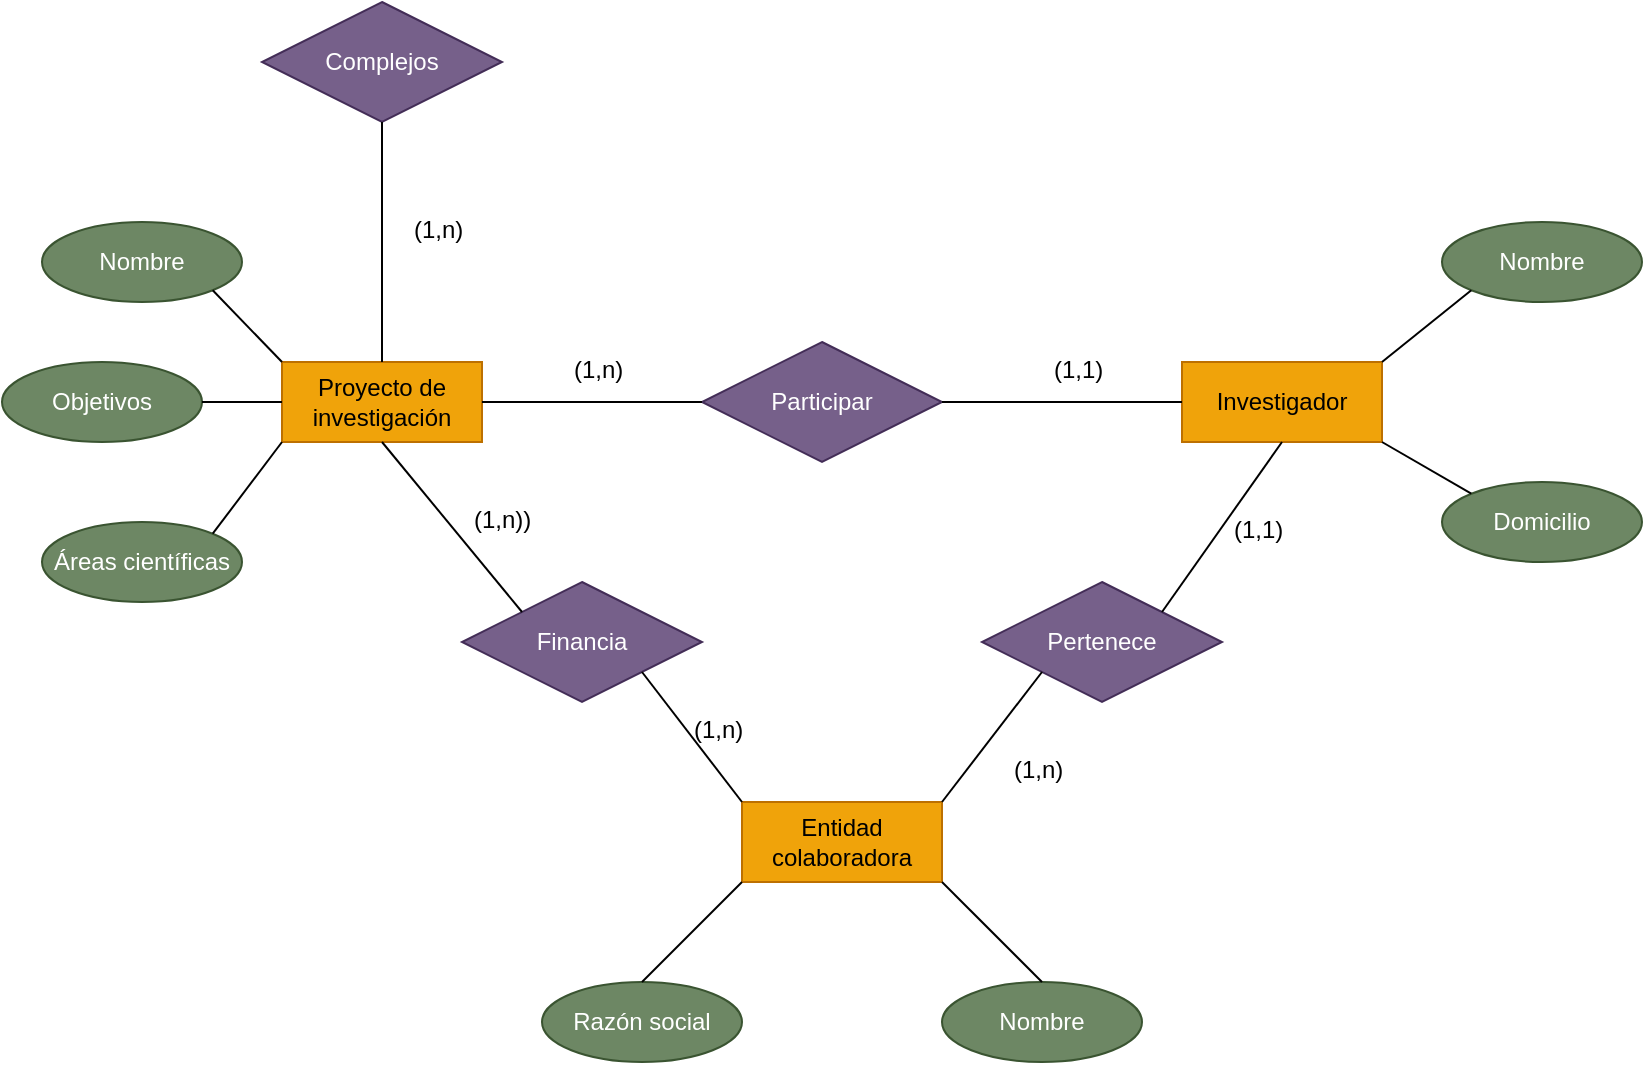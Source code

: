 <mxfile>
    <diagram id="Lb4zgh_BrF9orvGdWe1X" name="Página-1">
        <mxGraphModel dx="943" dy="645" grid="1" gridSize="10" guides="1" tooltips="1" connect="1" arrows="1" fold="1" page="1" pageScale="1" pageWidth="60000" pageHeight="60000" math="0" shadow="0">
            <root>
                <mxCell id="0"/>
                <mxCell id="1" parent="0"/>
                <mxCell id="69" value="Proyecto de investigación" style="whiteSpace=wrap;html=1;align=center;fillColor=#f0a30a;fontColor=#000000;strokeColor=#BD7000;" vertex="1" parent="1">
                    <mxGeometry x="580" y="600" width="100" height="40" as="geometry"/>
                </mxCell>
                <mxCell id="70" value="Complejos" style="shape=rhombus;perimeter=rhombusPerimeter;whiteSpace=wrap;html=1;align=center;fillColor=#76608a;fontColor=#ffffff;strokeColor=#432D57;" vertex="1" parent="1">
                    <mxGeometry x="570" y="420" width="120" height="60" as="geometry"/>
                </mxCell>
                <mxCell id="71" value="Nombre" style="ellipse;whiteSpace=wrap;html=1;align=center;fillColor=#6d8764;fontColor=#ffffff;strokeColor=#3A5431;" vertex="1" parent="1">
                    <mxGeometry x="460" y="530" width="100" height="40" as="geometry"/>
                </mxCell>
                <mxCell id="72" value="Objetivos" style="ellipse;whiteSpace=wrap;html=1;align=center;fillColor=#6d8764;fontColor=#ffffff;strokeColor=#3A5431;" vertex="1" parent="1">
                    <mxGeometry x="440" y="600" width="100" height="40" as="geometry"/>
                </mxCell>
                <mxCell id="73" value="Áreas científicas" style="ellipse;whiteSpace=wrap;html=1;align=center;fillColor=#6d8764;fontColor=#ffffff;strokeColor=#3A5431;" vertex="1" parent="1">
                    <mxGeometry x="460" y="680" width="100" height="40" as="geometry"/>
                </mxCell>
                <mxCell id="74" value="" style="endArrow=none;html=1;rounded=0;exitX=0;exitY=0;exitDx=0;exitDy=0;entryX=1;entryY=1;entryDx=0;entryDy=0;" edge="1" parent="1" source="69" target="71">
                    <mxGeometry relative="1" as="geometry">
                        <mxPoint x="440" y="530" as="sourcePoint"/>
                        <mxPoint x="600" y="530" as="targetPoint"/>
                    </mxGeometry>
                </mxCell>
                <mxCell id="75" value="" style="endArrow=none;html=1;rounded=0;exitX=1;exitY=0.5;exitDx=0;exitDy=0;entryX=0;entryY=0.5;entryDx=0;entryDy=0;" edge="1" parent="1" source="72" target="69">
                    <mxGeometry relative="1" as="geometry">
                        <mxPoint x="440" y="530" as="sourcePoint"/>
                        <mxPoint x="600" y="530" as="targetPoint"/>
                    </mxGeometry>
                </mxCell>
                <mxCell id="76" value="" style="endArrow=none;html=1;rounded=0;exitX=1;exitY=0;exitDx=0;exitDy=0;entryX=0;entryY=1;entryDx=0;entryDy=0;" edge="1" parent="1" source="73" target="69">
                    <mxGeometry relative="1" as="geometry">
                        <mxPoint x="440" y="530" as="sourcePoint"/>
                        <mxPoint x="600" y="530" as="targetPoint"/>
                    </mxGeometry>
                </mxCell>
                <mxCell id="77" value="" style="endArrow=none;html=1;rounded=0;exitX=0.5;exitY=1;exitDx=0;exitDy=0;entryX=0.5;entryY=0;entryDx=0;entryDy=0;" edge="1" parent="1" source="70" target="69">
                    <mxGeometry relative="1" as="geometry">
                        <mxPoint x="540" y="530" as="sourcePoint"/>
                        <mxPoint x="700" y="530" as="targetPoint"/>
                    </mxGeometry>
                </mxCell>
                <mxCell id="78" value="Participar" style="shape=rhombus;perimeter=rhombusPerimeter;whiteSpace=wrap;html=1;align=center;fillColor=#76608a;fontColor=#ffffff;strokeColor=#432D57;" vertex="1" parent="1">
                    <mxGeometry x="790" y="590" width="120" height="60" as="geometry"/>
                </mxCell>
                <mxCell id="79" value="Investigador" style="whiteSpace=wrap;html=1;align=center;fillColor=#f0a30a;fontColor=#000000;strokeColor=#BD7000;" vertex="1" parent="1">
                    <mxGeometry x="1030" y="600" width="100" height="40" as="geometry"/>
                </mxCell>
                <mxCell id="80" value="" style="endArrow=none;html=1;rounded=0;exitX=1;exitY=0.5;exitDx=0;exitDy=0;entryX=0;entryY=0.5;entryDx=0;entryDy=0;" edge="1" parent="1" source="69" target="78">
                    <mxGeometry relative="1" as="geometry">
                        <mxPoint x="750" y="530" as="sourcePoint"/>
                        <mxPoint x="910" y="530" as="targetPoint"/>
                    </mxGeometry>
                </mxCell>
                <mxCell id="81" value="" style="endArrow=none;html=1;rounded=0;exitX=0;exitY=0.5;exitDx=0;exitDy=0;" edge="1" parent="1" source="79" target="78">
                    <mxGeometry relative="1" as="geometry">
                        <mxPoint x="750" y="530" as="sourcePoint"/>
                        <mxPoint x="910" y="530" as="targetPoint"/>
                    </mxGeometry>
                </mxCell>
                <mxCell id="82" value="Nombre" style="ellipse;whiteSpace=wrap;html=1;align=center;fillColor=#6d8764;fontColor=#ffffff;strokeColor=#3A5431;" vertex="1" parent="1">
                    <mxGeometry x="1160" y="530" width="100" height="40" as="geometry"/>
                </mxCell>
                <mxCell id="83" value="Domicilio" style="ellipse;whiteSpace=wrap;html=1;align=center;fillColor=#6d8764;fontColor=#ffffff;strokeColor=#3A5431;" vertex="1" parent="1">
                    <mxGeometry x="1160" y="660" width="100" height="40" as="geometry"/>
                </mxCell>
                <mxCell id="84" value="" style="endArrow=none;html=1;rounded=0;exitX=0;exitY=1;exitDx=0;exitDy=0;entryX=1;entryY=0;entryDx=0;entryDy=0;" edge="1" parent="1" source="82" target="79">
                    <mxGeometry relative="1" as="geometry">
                        <mxPoint x="860" y="530" as="sourcePoint"/>
                        <mxPoint x="1020" y="530" as="targetPoint"/>
                    </mxGeometry>
                </mxCell>
                <mxCell id="85" value="" style="endArrow=none;html=1;rounded=0;entryX=0;entryY=0;entryDx=0;entryDy=0;exitX=1;exitY=1;exitDx=0;exitDy=0;" edge="1" parent="1" source="79" target="83">
                    <mxGeometry relative="1" as="geometry">
                        <mxPoint x="860" y="530" as="sourcePoint"/>
                        <mxPoint x="1020" y="530" as="targetPoint"/>
                    </mxGeometry>
                </mxCell>
                <mxCell id="86" value="Pertenece" style="shape=rhombus;perimeter=rhombusPerimeter;whiteSpace=wrap;html=1;align=center;fillColor=#76608a;fontColor=#ffffff;strokeColor=#432D57;" vertex="1" parent="1">
                    <mxGeometry x="930" y="710" width="120" height="60" as="geometry"/>
                </mxCell>
                <mxCell id="87" value="Financia" style="shape=rhombus;perimeter=rhombusPerimeter;whiteSpace=wrap;html=1;align=center;fillColor=#76608a;fontColor=#ffffff;strokeColor=#432D57;" vertex="1" parent="1">
                    <mxGeometry x="670" y="710" width="120" height="60" as="geometry"/>
                </mxCell>
                <mxCell id="88" value="" style="endArrow=none;html=1;rounded=0;exitX=0.5;exitY=1;exitDx=0;exitDy=0;entryX=0;entryY=0;entryDx=0;entryDy=0;" edge="1" parent="1" source="69" target="87">
                    <mxGeometry relative="1" as="geometry">
                        <mxPoint x="810" y="580" as="sourcePoint"/>
                        <mxPoint x="970" y="580" as="targetPoint"/>
                    </mxGeometry>
                </mxCell>
                <mxCell id="89" value="" style="endArrow=none;html=1;rounded=0;exitX=0.5;exitY=1;exitDx=0;exitDy=0;entryX=1;entryY=0;entryDx=0;entryDy=0;" edge="1" parent="1" source="79" target="86">
                    <mxGeometry relative="1" as="geometry">
                        <mxPoint x="810" y="580" as="sourcePoint"/>
                        <mxPoint x="970" y="580" as="targetPoint"/>
                    </mxGeometry>
                </mxCell>
                <mxCell id="90" value="Entidad colaboradora" style="whiteSpace=wrap;html=1;align=center;fillColor=#f0a30a;fontColor=#000000;strokeColor=#BD7000;" vertex="1" parent="1">
                    <mxGeometry x="810" y="820" width="100" height="40" as="geometry"/>
                </mxCell>
                <mxCell id="91" value="" style="endArrow=none;html=1;rounded=0;exitX=1;exitY=1;exitDx=0;exitDy=0;entryX=0;entryY=0;entryDx=0;entryDy=0;" edge="1" parent="1" source="87" target="90">
                    <mxGeometry relative="1" as="geometry">
                        <mxPoint x="820" y="700" as="sourcePoint"/>
                        <mxPoint x="980" y="700" as="targetPoint"/>
                    </mxGeometry>
                </mxCell>
                <mxCell id="92" value="" style="endArrow=none;html=1;rounded=0;exitX=1;exitY=0;exitDx=0;exitDy=0;entryX=0;entryY=1;entryDx=0;entryDy=0;" edge="1" parent="1" source="90" target="86">
                    <mxGeometry relative="1" as="geometry">
                        <mxPoint x="820" y="700" as="sourcePoint"/>
                        <mxPoint x="980" y="700" as="targetPoint"/>
                    </mxGeometry>
                </mxCell>
                <mxCell id="93" value="Nombre" style="ellipse;whiteSpace=wrap;html=1;align=center;fillColor=#6d8764;fontColor=#ffffff;strokeColor=#3A5431;" vertex="1" parent="1">
                    <mxGeometry x="910" y="910" width="100" height="40" as="geometry"/>
                </mxCell>
                <mxCell id="94" value="Razón social" style="ellipse;whiteSpace=wrap;html=1;align=center;fillColor=#6d8764;fontColor=#ffffff;strokeColor=#3A5431;" vertex="1" parent="1">
                    <mxGeometry x="710" y="910" width="100" height="40" as="geometry"/>
                </mxCell>
                <mxCell id="95" value="" style="endArrow=none;html=1;rounded=0;exitX=0.5;exitY=0;exitDx=0;exitDy=0;entryX=0;entryY=1;entryDx=0;entryDy=0;" edge="1" parent="1" source="94" target="90">
                    <mxGeometry relative="1" as="geometry">
                        <mxPoint x="830" y="740" as="sourcePoint"/>
                        <mxPoint x="990" y="740" as="targetPoint"/>
                    </mxGeometry>
                </mxCell>
                <mxCell id="96" value="" style="endArrow=none;html=1;rounded=0;exitX=0.5;exitY=0;exitDx=0;exitDy=0;entryX=1;entryY=1;entryDx=0;entryDy=0;" edge="1" parent="1" source="93" target="90">
                    <mxGeometry relative="1" as="geometry">
                        <mxPoint x="830" y="740" as="sourcePoint"/>
                        <mxPoint x="990" y="740" as="targetPoint"/>
                    </mxGeometry>
                </mxCell>
                <mxCell id="97" value="(1,n))" style="text;strokeColor=none;fillColor=none;spacingLeft=4;spacingRight=4;overflow=hidden;rotatable=0;points=[[0,0.5],[1,0.5]];portConstraint=eastwest;fontSize=12;" vertex="1" parent="1">
                    <mxGeometry x="670" y="665" width="40" height="30" as="geometry"/>
                </mxCell>
                <mxCell id="98" value="(1,n)" style="text;strokeColor=none;fillColor=none;spacingLeft=4;spacingRight=4;overflow=hidden;rotatable=0;points=[[0,0.5],[1,0.5]];portConstraint=eastwest;fontSize=12;" vertex="1" parent="1">
                    <mxGeometry x="780" y="770" width="40" height="30" as="geometry"/>
                </mxCell>
                <mxCell id="99" value="(1,n)" style="text;strokeColor=none;fillColor=none;spacingLeft=4;spacingRight=4;overflow=hidden;rotatable=0;points=[[0,0.5],[1,0.5]];portConstraint=eastwest;fontSize=12;" vertex="1" parent="1">
                    <mxGeometry x="720" y="590" width="40" height="30" as="geometry"/>
                </mxCell>
                <mxCell id="100" value="(1,1)" style="text;strokeColor=none;fillColor=none;spacingLeft=4;spacingRight=4;overflow=hidden;rotatable=0;points=[[0,0.5],[1,0.5]];portConstraint=eastwest;fontSize=12;" vertex="1" parent="1">
                    <mxGeometry x="960" y="590" width="40" height="30" as="geometry"/>
                </mxCell>
                <mxCell id="101" value="(1,1)" style="text;strokeColor=none;fillColor=none;spacingLeft=4;spacingRight=4;overflow=hidden;rotatable=0;points=[[0,0.5],[1,0.5]];portConstraint=eastwest;fontSize=12;" vertex="1" parent="1">
                    <mxGeometry x="1050" y="670" width="50" height="30" as="geometry"/>
                </mxCell>
                <mxCell id="102" value="(1,n)" style="text;strokeColor=none;fillColor=none;spacingLeft=4;spacingRight=4;overflow=hidden;rotatable=0;points=[[0,0.5],[1,0.5]];portConstraint=eastwest;fontSize=12;" vertex="1" parent="1">
                    <mxGeometry x="940" y="790" width="40" height="30" as="geometry"/>
                </mxCell>
                <mxCell id="104" value="(1,n)" style="text;strokeColor=none;fillColor=none;spacingLeft=4;spacingRight=4;overflow=hidden;rotatable=0;points=[[0,0.5],[1,0.5]];portConstraint=eastwest;fontSize=12;" vertex="1" parent="1">
                    <mxGeometry x="640" y="520" width="40" height="30" as="geometry"/>
                </mxCell>
            </root>
        </mxGraphModel>
    </diagram>
</mxfile>